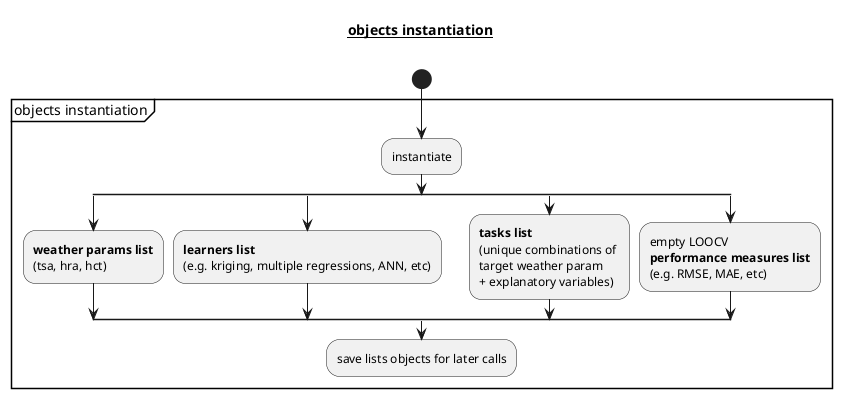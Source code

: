 @startuml
start
partition "objects instantiation" {
    :instantiate;
    split
      :**weather params list**
      (tsa, hra, hct);
    split again
        :**learners list**
        (e.g. kriging, multiple regressions, ANN, etc);
    split again
        :**tasks list**
        (unique combinations of 
        target weather param 
        + explanatory variables);
    split again
        :empty LOOCV
        **performance measures list**
        (e.g. RMSE, MAE, etc);
    end split
    :save lists objects for later calls;
    detach
  }
title __objects instantiation__\n
@enduml